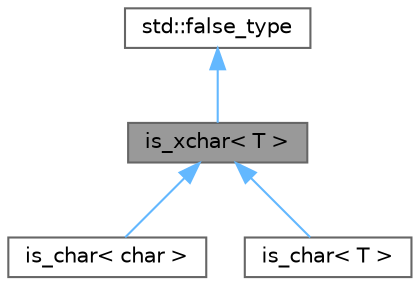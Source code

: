 digraph "is_xchar&lt; T &gt;"
{
 // LATEX_PDF_SIZE
  bgcolor="transparent";
  edge [fontname=Helvetica,fontsize=10,labelfontname=Helvetica,labelfontsize=10];
  node [fontname=Helvetica,fontsize=10,shape=box,height=0.2,width=0.4];
  Node1 [id="Node000001",label="is_xchar\< T \>",height=0.2,width=0.4,color="gray40", fillcolor="grey60", style="filled", fontcolor="black",tooltip="Specifies if T is an extended character type. Can be specialized by users."];
  Node2 -> Node1 [id="edge1_Node000001_Node000002",dir="back",color="steelblue1",style="solid",tooltip=" "];
  Node2 [id="Node000002",label="std::false_type",height=0.2,width=0.4,color="gray40", fillcolor="white", style="filled",tooltip=" "];
  Node1 -> Node3 [id="edge2_Node000001_Node000003",dir="back",color="steelblue1",style="solid",tooltip=" "];
  Node3 [id="Node000003",label="is_char\< char \>",height=0.2,width=0.4,color="gray40", fillcolor="white", style="filled",URL="$structis__char_3_01char_01_4.html",tooltip=" "];
  Node1 -> Node4 [id="edge3_Node000001_Node000004",dir="back",color="steelblue1",style="solid",tooltip=" "];
  Node4 [id="Node000004",label="is_char\< T \>",height=0.2,width=0.4,color="gray40", fillcolor="white", style="filled",URL="$structis__char.html",tooltip=" "];
}
